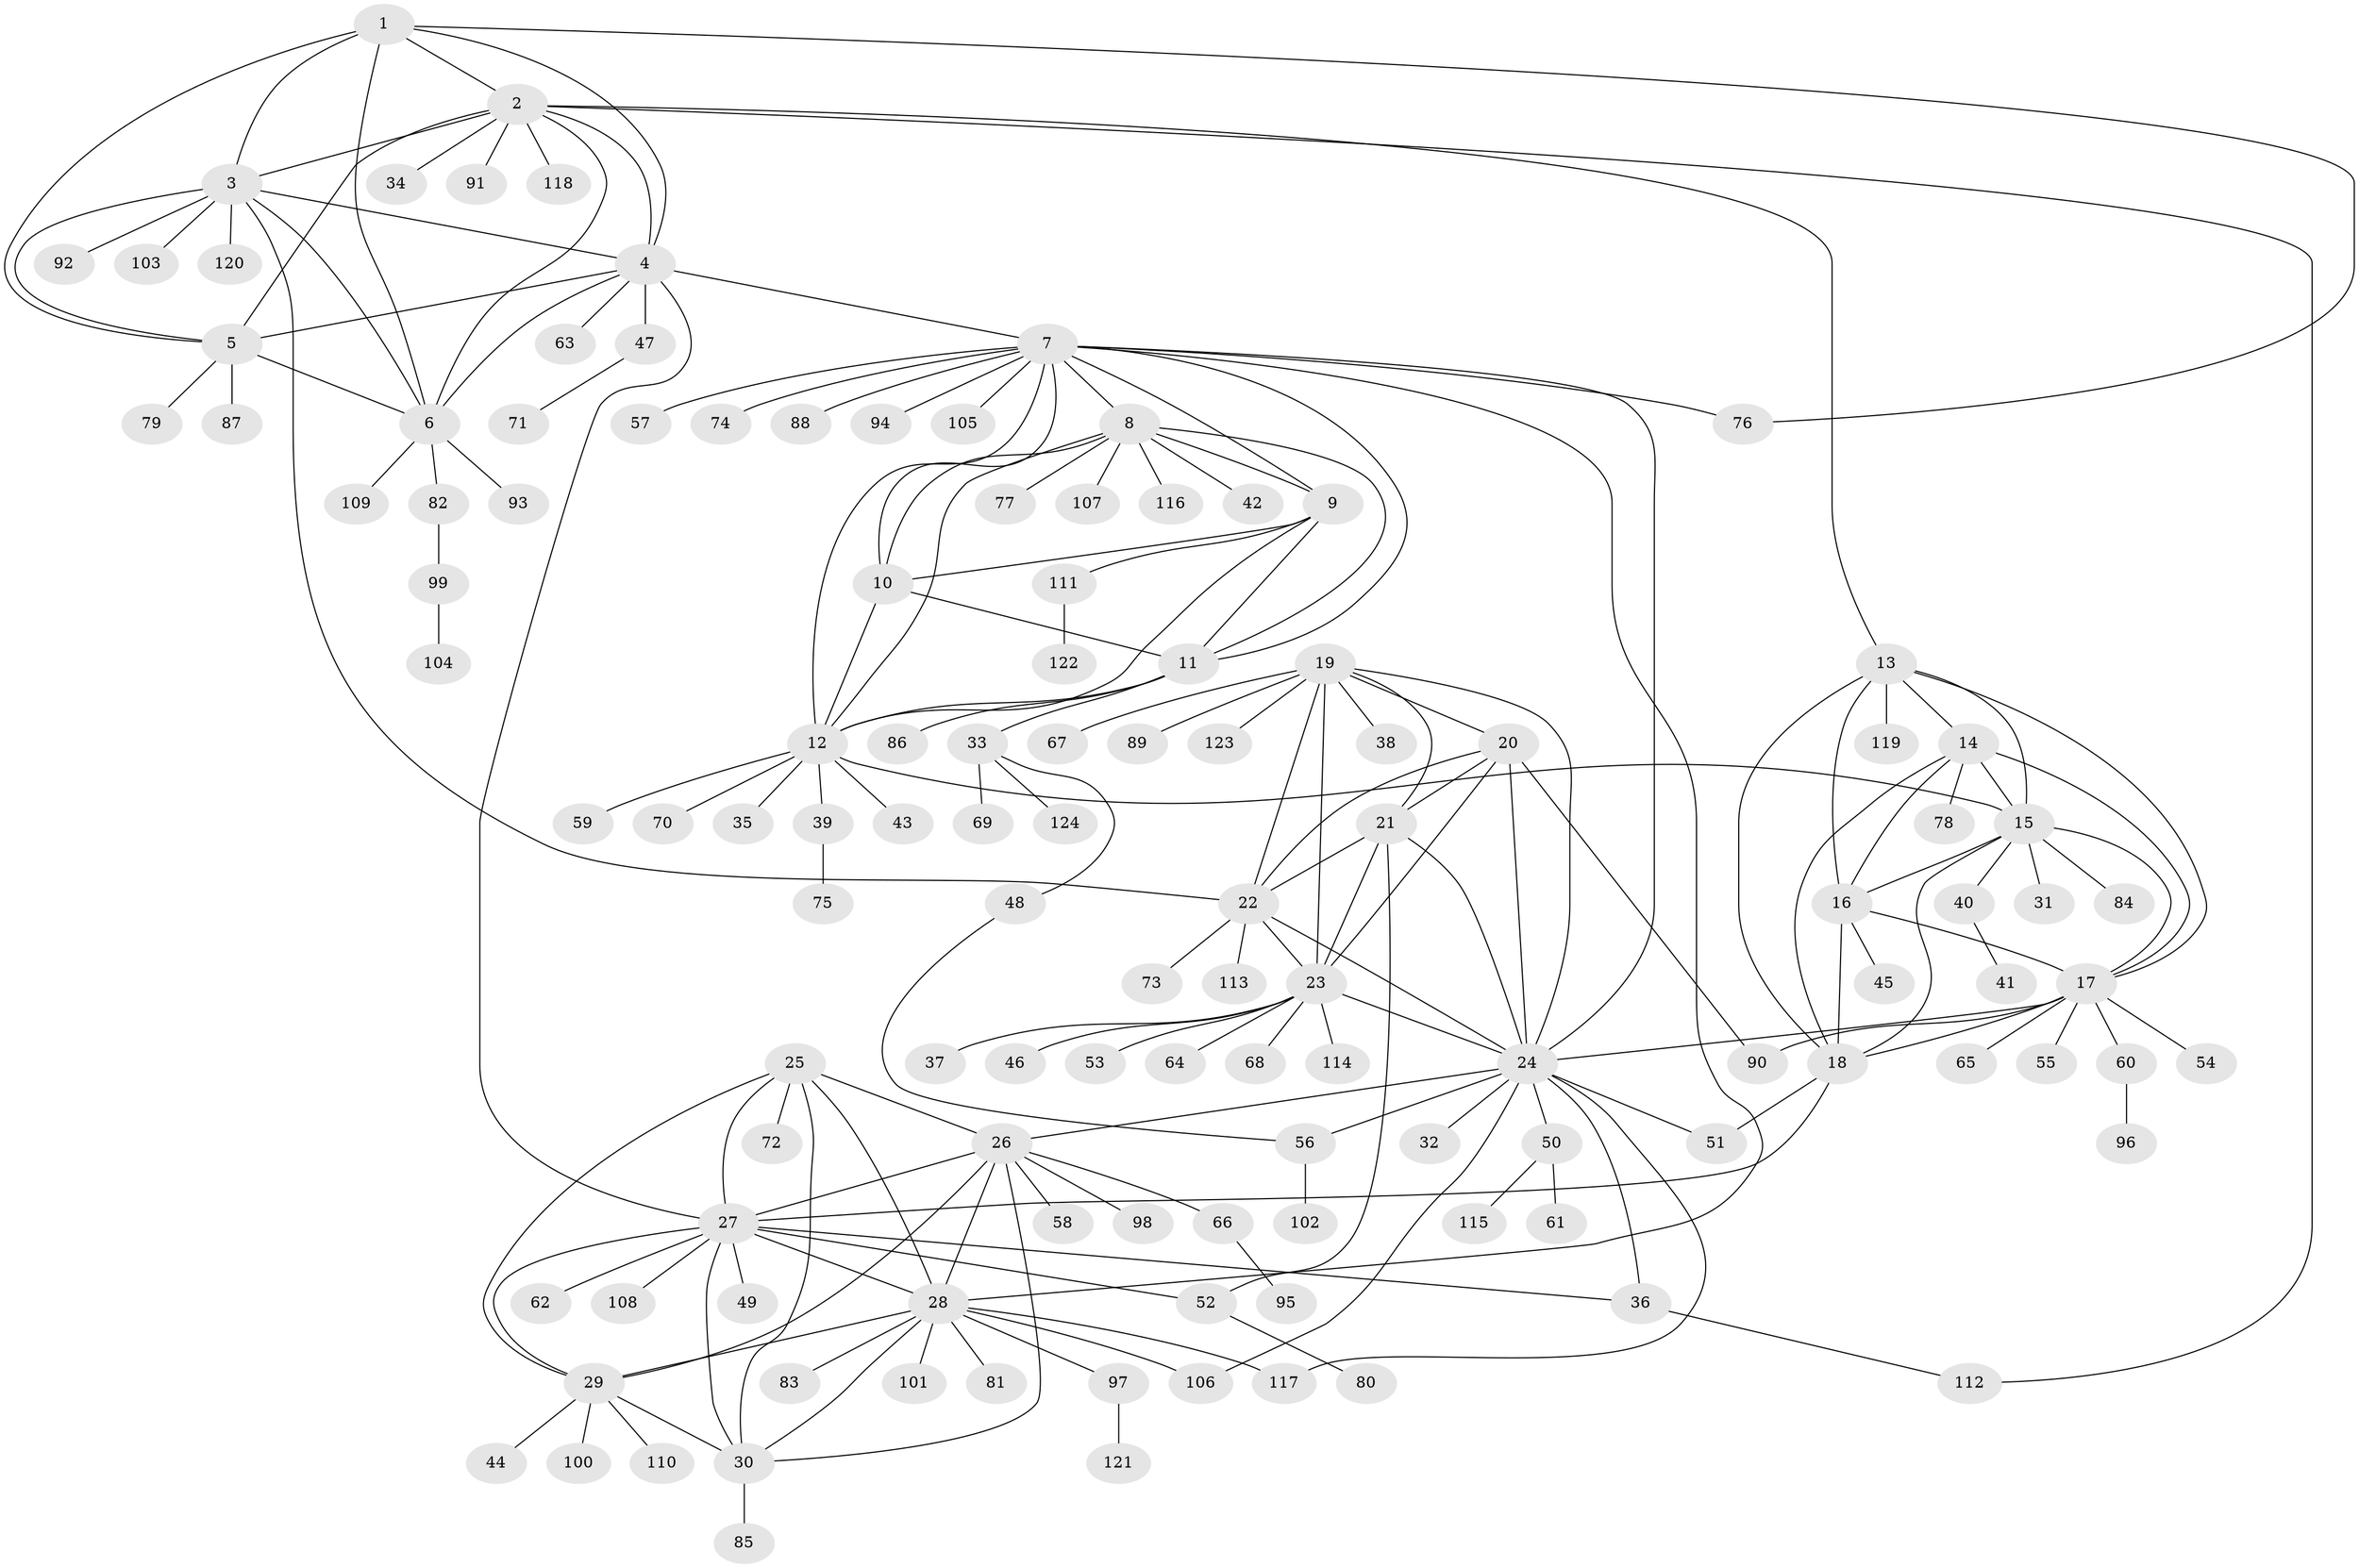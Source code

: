 // Generated by graph-tools (version 1.1) at 2025/55/03/09/25 04:55:46]
// undirected, 124 vertices, 188 edges
graph export_dot {
graph [start="1"]
  node [color=gray90,style=filled];
  1;
  2;
  3;
  4;
  5;
  6;
  7;
  8;
  9;
  10;
  11;
  12;
  13;
  14;
  15;
  16;
  17;
  18;
  19;
  20;
  21;
  22;
  23;
  24;
  25;
  26;
  27;
  28;
  29;
  30;
  31;
  32;
  33;
  34;
  35;
  36;
  37;
  38;
  39;
  40;
  41;
  42;
  43;
  44;
  45;
  46;
  47;
  48;
  49;
  50;
  51;
  52;
  53;
  54;
  55;
  56;
  57;
  58;
  59;
  60;
  61;
  62;
  63;
  64;
  65;
  66;
  67;
  68;
  69;
  70;
  71;
  72;
  73;
  74;
  75;
  76;
  77;
  78;
  79;
  80;
  81;
  82;
  83;
  84;
  85;
  86;
  87;
  88;
  89;
  90;
  91;
  92;
  93;
  94;
  95;
  96;
  97;
  98;
  99;
  100;
  101;
  102;
  103;
  104;
  105;
  106;
  107;
  108;
  109;
  110;
  111;
  112;
  113;
  114;
  115;
  116;
  117;
  118;
  119;
  120;
  121;
  122;
  123;
  124;
  1 -- 2;
  1 -- 3;
  1 -- 4;
  1 -- 5;
  1 -- 6;
  1 -- 76;
  2 -- 3;
  2 -- 4;
  2 -- 5;
  2 -- 6;
  2 -- 13;
  2 -- 34;
  2 -- 91;
  2 -- 112;
  2 -- 118;
  3 -- 4;
  3 -- 5;
  3 -- 6;
  3 -- 22;
  3 -- 92;
  3 -- 103;
  3 -- 120;
  4 -- 5;
  4 -- 6;
  4 -- 7;
  4 -- 27;
  4 -- 47;
  4 -- 63;
  5 -- 6;
  5 -- 79;
  5 -- 87;
  6 -- 82;
  6 -- 93;
  6 -- 109;
  7 -- 8;
  7 -- 9;
  7 -- 10;
  7 -- 11;
  7 -- 12;
  7 -- 24;
  7 -- 28;
  7 -- 57;
  7 -- 74;
  7 -- 76;
  7 -- 88;
  7 -- 94;
  7 -- 105;
  8 -- 9;
  8 -- 10;
  8 -- 11;
  8 -- 12;
  8 -- 42;
  8 -- 77;
  8 -- 107;
  8 -- 116;
  9 -- 10;
  9 -- 11;
  9 -- 12;
  9 -- 111;
  10 -- 11;
  10 -- 12;
  11 -- 12;
  11 -- 33;
  11 -- 86;
  12 -- 15;
  12 -- 35;
  12 -- 39;
  12 -- 43;
  12 -- 59;
  12 -- 70;
  13 -- 14;
  13 -- 15;
  13 -- 16;
  13 -- 17;
  13 -- 18;
  13 -- 119;
  14 -- 15;
  14 -- 16;
  14 -- 17;
  14 -- 18;
  14 -- 78;
  15 -- 16;
  15 -- 17;
  15 -- 18;
  15 -- 31;
  15 -- 40;
  15 -- 84;
  16 -- 17;
  16 -- 18;
  16 -- 45;
  17 -- 18;
  17 -- 24;
  17 -- 54;
  17 -- 55;
  17 -- 60;
  17 -- 65;
  17 -- 90;
  18 -- 27;
  18 -- 51;
  19 -- 20;
  19 -- 21;
  19 -- 22;
  19 -- 23;
  19 -- 24;
  19 -- 38;
  19 -- 67;
  19 -- 89;
  19 -- 123;
  20 -- 21;
  20 -- 22;
  20 -- 23;
  20 -- 24;
  20 -- 90;
  21 -- 22;
  21 -- 23;
  21 -- 24;
  21 -- 52;
  22 -- 23;
  22 -- 24;
  22 -- 73;
  22 -- 113;
  23 -- 24;
  23 -- 37;
  23 -- 46;
  23 -- 53;
  23 -- 64;
  23 -- 68;
  23 -- 114;
  24 -- 26;
  24 -- 32;
  24 -- 36;
  24 -- 50;
  24 -- 51;
  24 -- 56;
  24 -- 106;
  24 -- 117;
  25 -- 26;
  25 -- 27;
  25 -- 28;
  25 -- 29;
  25 -- 30;
  25 -- 72;
  26 -- 27;
  26 -- 28;
  26 -- 29;
  26 -- 30;
  26 -- 58;
  26 -- 66;
  26 -- 98;
  27 -- 28;
  27 -- 29;
  27 -- 30;
  27 -- 36;
  27 -- 49;
  27 -- 52;
  27 -- 62;
  27 -- 108;
  28 -- 29;
  28 -- 30;
  28 -- 81;
  28 -- 83;
  28 -- 97;
  28 -- 101;
  28 -- 106;
  28 -- 117;
  29 -- 30;
  29 -- 44;
  29 -- 100;
  29 -- 110;
  30 -- 85;
  33 -- 48;
  33 -- 69;
  33 -- 124;
  36 -- 112;
  39 -- 75;
  40 -- 41;
  47 -- 71;
  48 -- 56;
  50 -- 61;
  50 -- 115;
  52 -- 80;
  56 -- 102;
  60 -- 96;
  66 -- 95;
  82 -- 99;
  97 -- 121;
  99 -- 104;
  111 -- 122;
}
